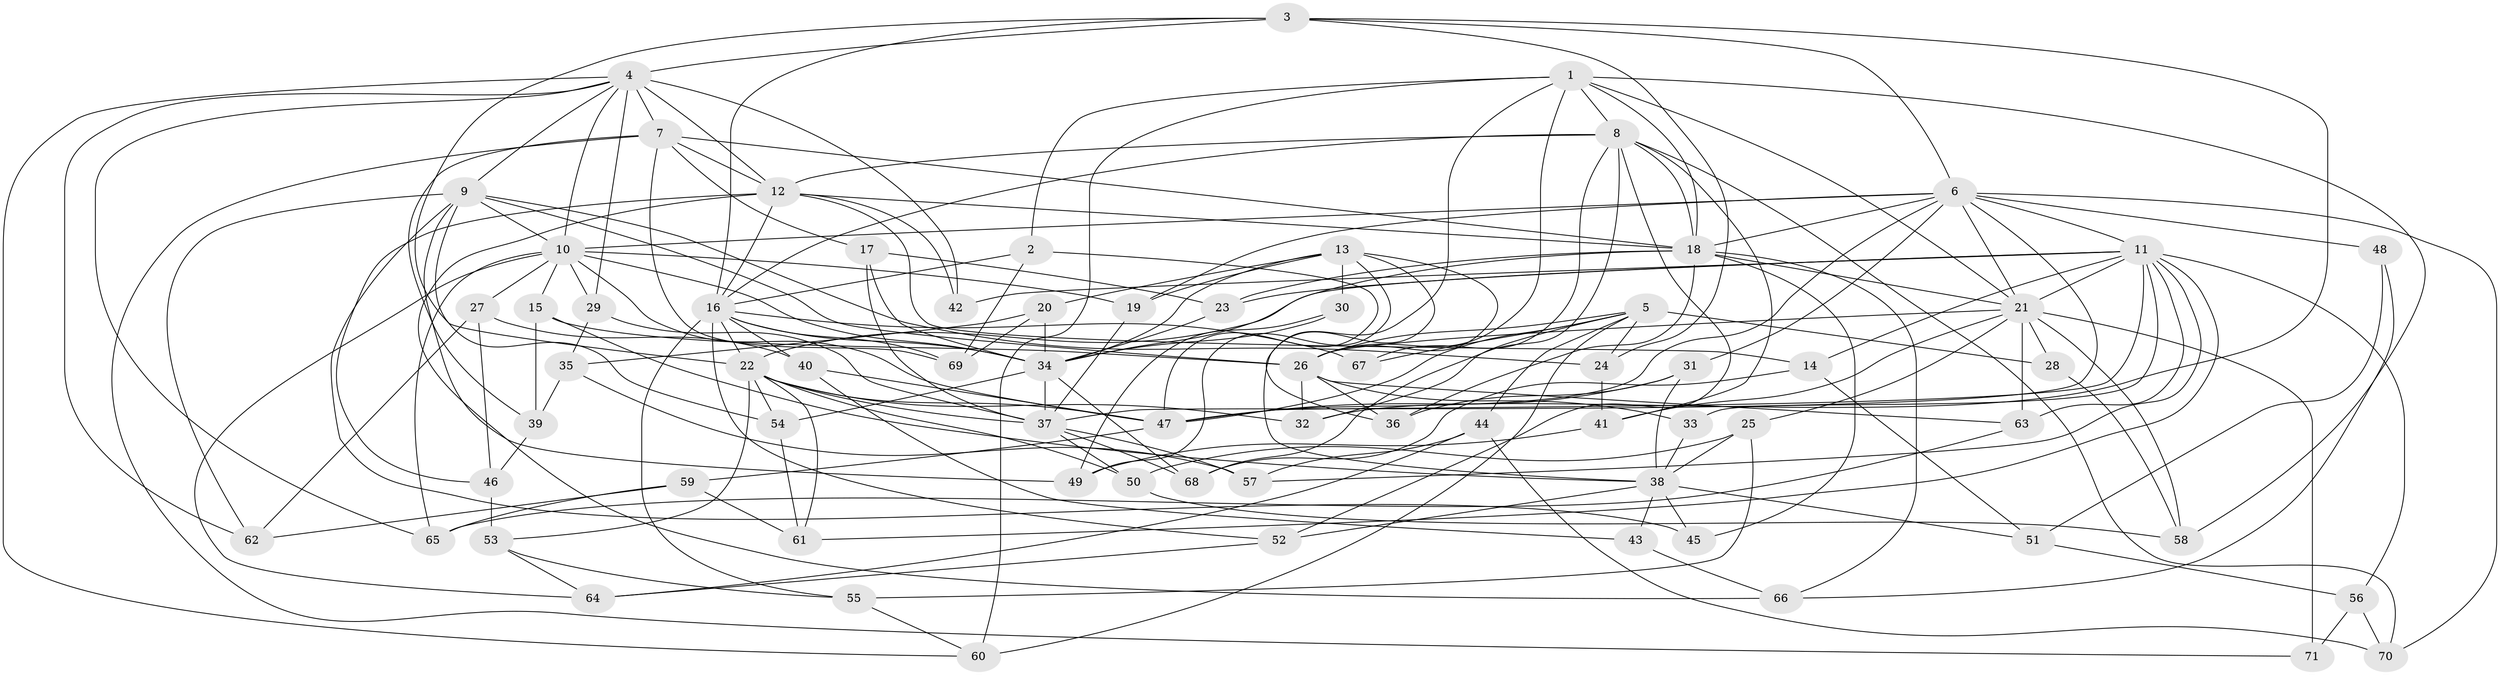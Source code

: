 // original degree distribution, {4: 1.0}
// Generated by graph-tools (version 1.1) at 2025/38/03/09/25 02:38:16]
// undirected, 71 vertices, 194 edges
graph export_dot {
graph [start="1"]
  node [color=gray90,style=filled];
  1;
  2;
  3;
  4;
  5;
  6;
  7;
  8;
  9;
  10;
  11;
  12;
  13;
  14;
  15;
  16;
  17;
  18;
  19;
  20;
  21;
  22;
  23;
  24;
  25;
  26;
  27;
  28;
  29;
  30;
  31;
  32;
  33;
  34;
  35;
  36;
  37;
  38;
  39;
  40;
  41;
  42;
  43;
  44;
  45;
  46;
  47;
  48;
  49;
  50;
  51;
  52;
  53;
  54;
  55;
  56;
  57;
  58;
  59;
  60;
  61;
  62;
  63;
  64;
  65;
  66;
  67;
  68;
  69;
  70;
  71;
  1 -- 2 [weight=1.0];
  1 -- 8 [weight=1.0];
  1 -- 18 [weight=1.0];
  1 -- 21 [weight=1.0];
  1 -- 26 [weight=1.0];
  1 -- 38 [weight=1.0];
  1 -- 58 [weight=1.0];
  1 -- 60 [weight=1.0];
  2 -- 16 [weight=1.0];
  2 -- 47 [weight=1.0];
  2 -- 69 [weight=1.0];
  3 -- 4 [weight=1.0];
  3 -- 6 [weight=1.0];
  3 -- 16 [weight=1.0];
  3 -- 22 [weight=1.0];
  3 -- 24 [weight=1.0];
  3 -- 32 [weight=1.0];
  4 -- 7 [weight=2.0];
  4 -- 9 [weight=1.0];
  4 -- 10 [weight=1.0];
  4 -- 12 [weight=1.0];
  4 -- 29 [weight=1.0];
  4 -- 42 [weight=2.0];
  4 -- 60 [weight=1.0];
  4 -- 62 [weight=1.0];
  4 -- 65 [weight=1.0];
  5 -- 24 [weight=1.0];
  5 -- 26 [weight=1.0];
  5 -- 28 [weight=2.0];
  5 -- 32 [weight=1.0];
  5 -- 44 [weight=1.0];
  5 -- 47 [weight=1.0];
  5 -- 60 [weight=1.0];
  5 -- 67 [weight=2.0];
  6 -- 10 [weight=1.0];
  6 -- 11 [weight=1.0];
  6 -- 18 [weight=1.0];
  6 -- 19 [weight=1.0];
  6 -- 21 [weight=1.0];
  6 -- 31 [weight=1.0];
  6 -- 37 [weight=1.0];
  6 -- 47 [weight=1.0];
  6 -- 48 [weight=2.0];
  6 -- 70 [weight=1.0];
  7 -- 12 [weight=1.0];
  7 -- 17 [weight=1.0];
  7 -- 18 [weight=1.0];
  7 -- 39 [weight=1.0];
  7 -- 69 [weight=1.0];
  7 -- 71 [weight=1.0];
  8 -- 12 [weight=1.0];
  8 -- 16 [weight=1.0];
  8 -- 18 [weight=2.0];
  8 -- 41 [weight=1.0];
  8 -- 52 [weight=1.0];
  8 -- 67 [weight=1.0];
  8 -- 68 [weight=1.0];
  8 -- 70 [weight=1.0];
  9 -- 10 [weight=1.0];
  9 -- 24 [weight=1.0];
  9 -- 26 [weight=1.0];
  9 -- 45 [weight=1.0];
  9 -- 49 [weight=1.0];
  9 -- 54 [weight=1.0];
  9 -- 62 [weight=1.0];
  10 -- 15 [weight=1.0];
  10 -- 19 [weight=1.0];
  10 -- 27 [weight=1.0];
  10 -- 29 [weight=1.0];
  10 -- 34 [weight=1.0];
  10 -- 47 [weight=2.0];
  10 -- 64 [weight=1.0];
  10 -- 65 [weight=1.0];
  11 -- 14 [weight=1.0];
  11 -- 21 [weight=1.0];
  11 -- 22 [weight=1.0];
  11 -- 23 [weight=1.0];
  11 -- 33 [weight=1.0];
  11 -- 42 [weight=1.0];
  11 -- 47 [weight=1.0];
  11 -- 56 [weight=1.0];
  11 -- 57 [weight=1.0];
  11 -- 61 [weight=1.0];
  11 -- 63 [weight=1.0];
  12 -- 14 [weight=1.0];
  12 -- 16 [weight=2.0];
  12 -- 18 [weight=1.0];
  12 -- 42 [weight=1.0];
  12 -- 46 [weight=1.0];
  12 -- 66 [weight=1.0];
  13 -- 19 [weight=1.0];
  13 -- 20 [weight=1.0];
  13 -- 26 [weight=1.0];
  13 -- 30 [weight=2.0];
  13 -- 34 [weight=1.0];
  13 -- 36 [weight=1.0];
  13 -- 49 [weight=1.0];
  14 -- 51 [weight=1.0];
  14 -- 68 [weight=1.0];
  15 -- 26 [weight=1.0];
  15 -- 38 [weight=1.0];
  15 -- 39 [weight=1.0];
  16 -- 22 [weight=1.0];
  16 -- 34 [weight=1.0];
  16 -- 40 [weight=1.0];
  16 -- 52 [weight=1.0];
  16 -- 55 [weight=1.0];
  16 -- 67 [weight=1.0];
  16 -- 69 [weight=1.0];
  17 -- 23 [weight=1.0];
  17 -- 34 [weight=1.0];
  17 -- 37 [weight=1.0];
  18 -- 21 [weight=1.0];
  18 -- 23 [weight=1.0];
  18 -- 34 [weight=1.0];
  18 -- 36 [weight=1.0];
  18 -- 45 [weight=1.0];
  18 -- 66 [weight=1.0];
  19 -- 37 [weight=1.0];
  20 -- 34 [weight=1.0];
  20 -- 35 [weight=1.0];
  20 -- 69 [weight=1.0];
  21 -- 25 [weight=1.0];
  21 -- 26 [weight=1.0];
  21 -- 28 [weight=1.0];
  21 -- 41 [weight=1.0];
  21 -- 58 [weight=1.0];
  21 -- 63 [weight=1.0];
  21 -- 71 [weight=2.0];
  22 -- 32 [weight=1.0];
  22 -- 37 [weight=1.0];
  22 -- 47 [weight=1.0];
  22 -- 50 [weight=1.0];
  22 -- 53 [weight=1.0];
  22 -- 54 [weight=1.0];
  22 -- 61 [weight=1.0];
  23 -- 34 [weight=1.0];
  24 -- 41 [weight=1.0];
  25 -- 38 [weight=1.0];
  25 -- 50 [weight=1.0];
  25 -- 55 [weight=1.0];
  26 -- 32 [weight=1.0];
  26 -- 33 [weight=1.0];
  26 -- 36 [weight=1.0];
  26 -- 63 [weight=1.0];
  27 -- 40 [weight=1.0];
  27 -- 46 [weight=1.0];
  27 -- 62 [weight=1.0];
  28 -- 58 [weight=1.0];
  29 -- 35 [weight=1.0];
  29 -- 37 [weight=1.0];
  30 -- 34 [weight=1.0];
  30 -- 49 [weight=1.0];
  31 -- 36 [weight=1.0];
  31 -- 38 [weight=1.0];
  31 -- 47 [weight=1.0];
  33 -- 38 [weight=2.0];
  34 -- 37 [weight=2.0];
  34 -- 54 [weight=1.0];
  34 -- 68 [weight=1.0];
  35 -- 39 [weight=1.0];
  35 -- 57 [weight=1.0];
  37 -- 50 [weight=1.0];
  37 -- 57 [weight=1.0];
  37 -- 68 [weight=1.0];
  38 -- 43 [weight=2.0];
  38 -- 45 [weight=2.0];
  38 -- 51 [weight=1.0];
  38 -- 52 [weight=1.0];
  39 -- 46 [weight=1.0];
  40 -- 43 [weight=1.0];
  40 -- 47 [weight=1.0];
  41 -- 49 [weight=1.0];
  43 -- 66 [weight=1.0];
  44 -- 57 [weight=1.0];
  44 -- 64 [weight=1.0];
  44 -- 70 [weight=1.0];
  46 -- 53 [weight=1.0];
  47 -- 59 [weight=1.0];
  48 -- 51 [weight=1.0];
  48 -- 66 [weight=1.0];
  50 -- 58 [weight=1.0];
  51 -- 56 [weight=1.0];
  52 -- 64 [weight=1.0];
  53 -- 55 [weight=1.0];
  53 -- 64 [weight=1.0];
  54 -- 61 [weight=1.0];
  55 -- 60 [weight=1.0];
  56 -- 70 [weight=1.0];
  56 -- 71 [weight=1.0];
  59 -- 61 [weight=1.0];
  59 -- 62 [weight=1.0];
  59 -- 65 [weight=1.0];
  63 -- 65 [weight=1.0];
}
